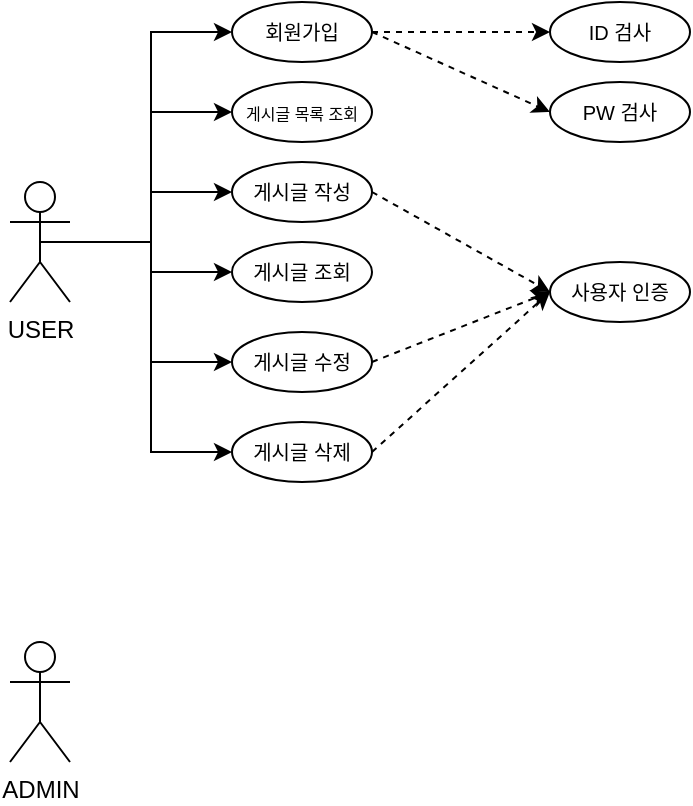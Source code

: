 <mxfile version="24.4.13" type="github">
  <diagram name="페이지-1" id="1g7UtiL25xNq1P0q8q4Y">
    <mxGraphModel dx="956" dy="1666" grid="1" gridSize="10" guides="1" tooltips="1" connect="1" arrows="1" fold="1" page="1" pageScale="1" pageWidth="827" pageHeight="1169" math="0" shadow="0">
      <root>
        <mxCell id="0" />
        <mxCell id="1" parent="0" />
        <mxCell id="j65EMW2SuawNJBO0TKCp-4" value="&lt;font style=&quot;font-size: 8px;&quot;&gt;게시글 목록 조회&lt;/font&gt;" style="ellipse;whiteSpace=wrap;html=1;" vertex="1" parent="1">
          <mxGeometry x="141" y="-1110" width="70" height="30" as="geometry" />
        </mxCell>
        <mxCell id="j65EMW2SuawNJBO0TKCp-5" value="&lt;font style=&quot;font-size: 10px;&quot;&gt;게시글 작성&lt;/font&gt;" style="ellipse;whiteSpace=wrap;html=1;" vertex="1" parent="1">
          <mxGeometry x="141" y="-1070" width="70" height="30" as="geometry" />
        </mxCell>
        <mxCell id="j65EMW2SuawNJBO0TKCp-7" value="&lt;font style=&quot;font-size: 10px;&quot;&gt;게시글 조회&lt;/font&gt;" style="ellipse;whiteSpace=wrap;html=1;" vertex="1" parent="1">
          <mxGeometry x="141" y="-1030" width="70" height="30" as="geometry" />
        </mxCell>
        <mxCell id="j65EMW2SuawNJBO0TKCp-31" style="rounded=0;orthogonalLoop=1;jettySize=auto;html=1;exitX=1;exitY=0.5;exitDx=0;exitDy=0;dashed=1;entryX=0;entryY=0.5;entryDx=0;entryDy=0;" edge="1" parent="1" source="j65EMW2SuawNJBO0TKCp-9" target="j65EMW2SuawNJBO0TKCp-13">
          <mxGeometry relative="1" as="geometry">
            <mxPoint x="280" y="-970" as="targetPoint" />
          </mxGeometry>
        </mxCell>
        <mxCell id="j65EMW2SuawNJBO0TKCp-9" value="&lt;font style=&quot;font-size: 10px;&quot;&gt;게시글 수정&lt;/font&gt;" style="ellipse;whiteSpace=wrap;html=1;" vertex="1" parent="1">
          <mxGeometry x="141" y="-985" width="70" height="30" as="geometry" />
        </mxCell>
        <mxCell id="j65EMW2SuawNJBO0TKCp-30" style="rounded=0;orthogonalLoop=1;jettySize=auto;html=1;exitX=1;exitY=0.5;exitDx=0;exitDy=0;entryX=0;entryY=0.5;entryDx=0;entryDy=0;dashed=1;" edge="1" parent="1" source="j65EMW2SuawNJBO0TKCp-11" target="j65EMW2SuawNJBO0TKCp-13">
          <mxGeometry relative="1" as="geometry" />
        </mxCell>
        <mxCell id="j65EMW2SuawNJBO0TKCp-11" value="&lt;font style=&quot;font-size: 10px;&quot;&gt;게시글 삭제&lt;/font&gt;" style="ellipse;whiteSpace=wrap;html=1;" vertex="1" parent="1">
          <mxGeometry x="141" y="-940" width="70" height="30" as="geometry" />
        </mxCell>
        <mxCell id="j65EMW2SuawNJBO0TKCp-13" value="&lt;font style=&quot;font-size: 10px;&quot;&gt;사용자 인증&lt;/font&gt;" style="ellipse;whiteSpace=wrap;html=1;" vertex="1" parent="1">
          <mxGeometry x="300" y="-1020" width="70" height="30" as="geometry" />
        </mxCell>
        <mxCell id="j65EMW2SuawNJBO0TKCp-38" style="rounded=0;orthogonalLoop=1;jettySize=auto;html=1;exitX=1;exitY=0.5;exitDx=0;exitDy=0;entryX=0;entryY=0.5;entryDx=0;entryDy=0;dashed=1;" edge="1" parent="1" source="j65EMW2SuawNJBO0TKCp-17" target="j65EMW2SuawNJBO0TKCp-36">
          <mxGeometry relative="1" as="geometry" />
        </mxCell>
        <mxCell id="j65EMW2SuawNJBO0TKCp-39" style="rounded=0;orthogonalLoop=1;jettySize=auto;html=1;exitX=1;exitY=0.5;exitDx=0;exitDy=0;entryX=0;entryY=0.5;entryDx=0;entryDy=0;dashed=1;" edge="1" parent="1" source="j65EMW2SuawNJBO0TKCp-17" target="j65EMW2SuawNJBO0TKCp-37">
          <mxGeometry relative="1" as="geometry" />
        </mxCell>
        <mxCell id="j65EMW2SuawNJBO0TKCp-17" value="&lt;font style=&quot;font-size: 10px;&quot;&gt;회원가입&lt;/font&gt;" style="ellipse;whiteSpace=wrap;html=1;" vertex="1" parent="1">
          <mxGeometry x="141" y="-1150" width="70" height="30" as="geometry" />
        </mxCell>
        <mxCell id="j65EMW2SuawNJBO0TKCp-24" style="edgeStyle=orthogonalEdgeStyle;rounded=0;orthogonalLoop=1;jettySize=auto;html=1;exitX=0.5;exitY=0.5;exitDx=0;exitDy=0;exitPerimeter=0;entryX=0;entryY=0.5;entryDx=0;entryDy=0;" edge="1" parent="1" source="j65EMW2SuawNJBO0TKCp-20" target="j65EMW2SuawNJBO0TKCp-17">
          <mxGeometry relative="1" as="geometry" />
        </mxCell>
        <mxCell id="j65EMW2SuawNJBO0TKCp-25" style="edgeStyle=orthogonalEdgeStyle;rounded=0;orthogonalLoop=1;jettySize=auto;html=1;exitX=0.5;exitY=0.5;exitDx=0;exitDy=0;exitPerimeter=0;entryX=0;entryY=0.5;entryDx=0;entryDy=0;" edge="1" parent="1" source="j65EMW2SuawNJBO0TKCp-20" target="j65EMW2SuawNJBO0TKCp-4">
          <mxGeometry relative="1" as="geometry" />
        </mxCell>
        <mxCell id="j65EMW2SuawNJBO0TKCp-26" style="edgeStyle=orthogonalEdgeStyle;rounded=0;orthogonalLoop=1;jettySize=auto;html=1;exitX=0.5;exitY=0.5;exitDx=0;exitDy=0;exitPerimeter=0;entryX=0;entryY=0.5;entryDx=0;entryDy=0;" edge="1" parent="1" source="j65EMW2SuawNJBO0TKCp-20" target="j65EMW2SuawNJBO0TKCp-5">
          <mxGeometry relative="1" as="geometry" />
        </mxCell>
        <mxCell id="j65EMW2SuawNJBO0TKCp-27" style="edgeStyle=orthogonalEdgeStyle;rounded=0;orthogonalLoop=1;jettySize=auto;html=1;exitX=0.5;exitY=0.5;exitDx=0;exitDy=0;exitPerimeter=0;entryX=0;entryY=0.5;entryDx=0;entryDy=0;" edge="1" parent="1" source="j65EMW2SuawNJBO0TKCp-20" target="j65EMW2SuawNJBO0TKCp-7">
          <mxGeometry relative="1" as="geometry" />
        </mxCell>
        <mxCell id="j65EMW2SuawNJBO0TKCp-28" style="edgeStyle=orthogonalEdgeStyle;rounded=0;orthogonalLoop=1;jettySize=auto;html=1;exitX=0.5;exitY=0.5;exitDx=0;exitDy=0;exitPerimeter=0;entryX=0;entryY=0.5;entryDx=0;entryDy=0;" edge="1" parent="1" source="j65EMW2SuawNJBO0TKCp-20" target="j65EMW2SuawNJBO0TKCp-9">
          <mxGeometry relative="1" as="geometry" />
        </mxCell>
        <mxCell id="j65EMW2SuawNJBO0TKCp-29" style="edgeStyle=orthogonalEdgeStyle;rounded=0;orthogonalLoop=1;jettySize=auto;html=1;exitX=0.5;exitY=0.5;exitDx=0;exitDy=0;exitPerimeter=0;entryX=0;entryY=0.5;entryDx=0;entryDy=0;" edge="1" parent="1" source="j65EMW2SuawNJBO0TKCp-20" target="j65EMW2SuawNJBO0TKCp-11">
          <mxGeometry relative="1" as="geometry" />
        </mxCell>
        <mxCell id="j65EMW2SuawNJBO0TKCp-20" value="USER" style="shape=umlActor;verticalLabelPosition=bottom;verticalAlign=top;html=1;outlineConnect=0;" vertex="1" parent="1">
          <mxGeometry x="30" y="-1060" width="30" height="60" as="geometry" />
        </mxCell>
        <mxCell id="j65EMW2SuawNJBO0TKCp-33" style="rounded=0;orthogonalLoop=1;jettySize=auto;html=1;exitX=1;exitY=0.5;exitDx=0;exitDy=0;entryX=0;entryY=0.5;entryDx=0;entryDy=0;dashed=1;" edge="1" parent="1" source="j65EMW2SuawNJBO0TKCp-5" target="j65EMW2SuawNJBO0TKCp-13">
          <mxGeometry relative="1" as="geometry">
            <mxPoint x="260" y="-1025" as="sourcePoint" />
            <mxPoint x="330" y="-1070" as="targetPoint" />
          </mxGeometry>
        </mxCell>
        <mxCell id="j65EMW2SuawNJBO0TKCp-35" value="ADMIN" style="shape=umlActor;verticalLabelPosition=bottom;verticalAlign=top;html=1;outlineConnect=0;" vertex="1" parent="1">
          <mxGeometry x="30" y="-830" width="30" height="60" as="geometry" />
        </mxCell>
        <mxCell id="j65EMW2SuawNJBO0TKCp-36" value="&lt;span style=&quot;font-size: 10px;&quot;&gt;ID 검사&lt;/span&gt;" style="ellipse;whiteSpace=wrap;html=1;" vertex="1" parent="1">
          <mxGeometry x="300" y="-1150" width="70" height="30" as="geometry" />
        </mxCell>
        <mxCell id="j65EMW2SuawNJBO0TKCp-37" value="&lt;span style=&quot;font-size: 10px;&quot;&gt;PW 검사&lt;/span&gt;" style="ellipse;whiteSpace=wrap;html=1;" vertex="1" parent="1">
          <mxGeometry x="300" y="-1110" width="70" height="30" as="geometry" />
        </mxCell>
      </root>
    </mxGraphModel>
  </diagram>
</mxfile>
